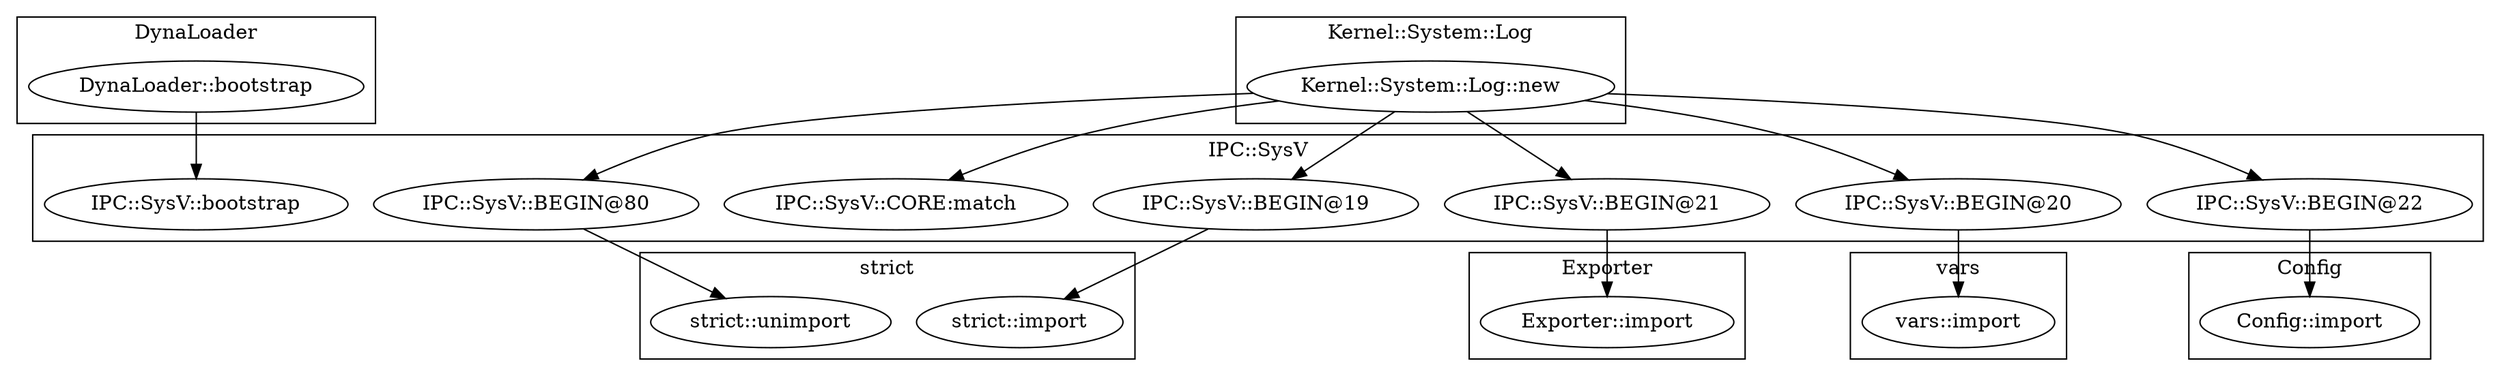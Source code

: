 digraph {
graph [overlap=false]
subgraph cluster_Config {
	label="Config";
	"Config::import";
}
subgraph cluster_DynaLoader {
	label="DynaLoader";
	"DynaLoader::bootstrap";
}
subgraph cluster_vars {
	label="vars";
	"vars::import";
}
subgraph cluster_strict {
	label="strict";
	"strict::import";
	"strict::unimport";
}
subgraph cluster_Kernel_System_Log {
	label="Kernel::System::Log";
	"Kernel::System::Log::new";
}
subgraph cluster_Exporter {
	label="Exporter";
	"Exporter::import";
}
subgraph cluster_IPC_SysV {
	label="IPC::SysV";
	"IPC::SysV::BEGIN@19";
	"IPC::SysV::bootstrap";
	"IPC::SysV::BEGIN@21";
	"IPC::SysV::BEGIN@20";
	"IPC::SysV::CORE:match";
	"IPC::SysV::BEGIN@80";
	"IPC::SysV::BEGIN@22";
}
"Kernel::System::Log::new" -> "IPC::SysV::BEGIN@22";
"IPC::SysV::BEGIN@21" -> "Exporter::import";
"IPC::SysV::BEGIN@80" -> "strict::unimport";
"Kernel::System::Log::new" -> "IPC::SysV::BEGIN@19";
"Kernel::System::Log::new" -> "IPC::SysV::BEGIN@80";
"Kernel::System::Log::new" -> "IPC::SysV::CORE:match";
"IPC::SysV::BEGIN@22" -> "Config::import";
"IPC::SysV::BEGIN@20" -> "vars::import";
"Kernel::System::Log::new" -> "IPC::SysV::BEGIN@21";
"Kernel::System::Log::new" -> "IPC::SysV::BEGIN@20";
"DynaLoader::bootstrap" -> "IPC::SysV::bootstrap";
"IPC::SysV::BEGIN@19" -> "strict::import";
}
